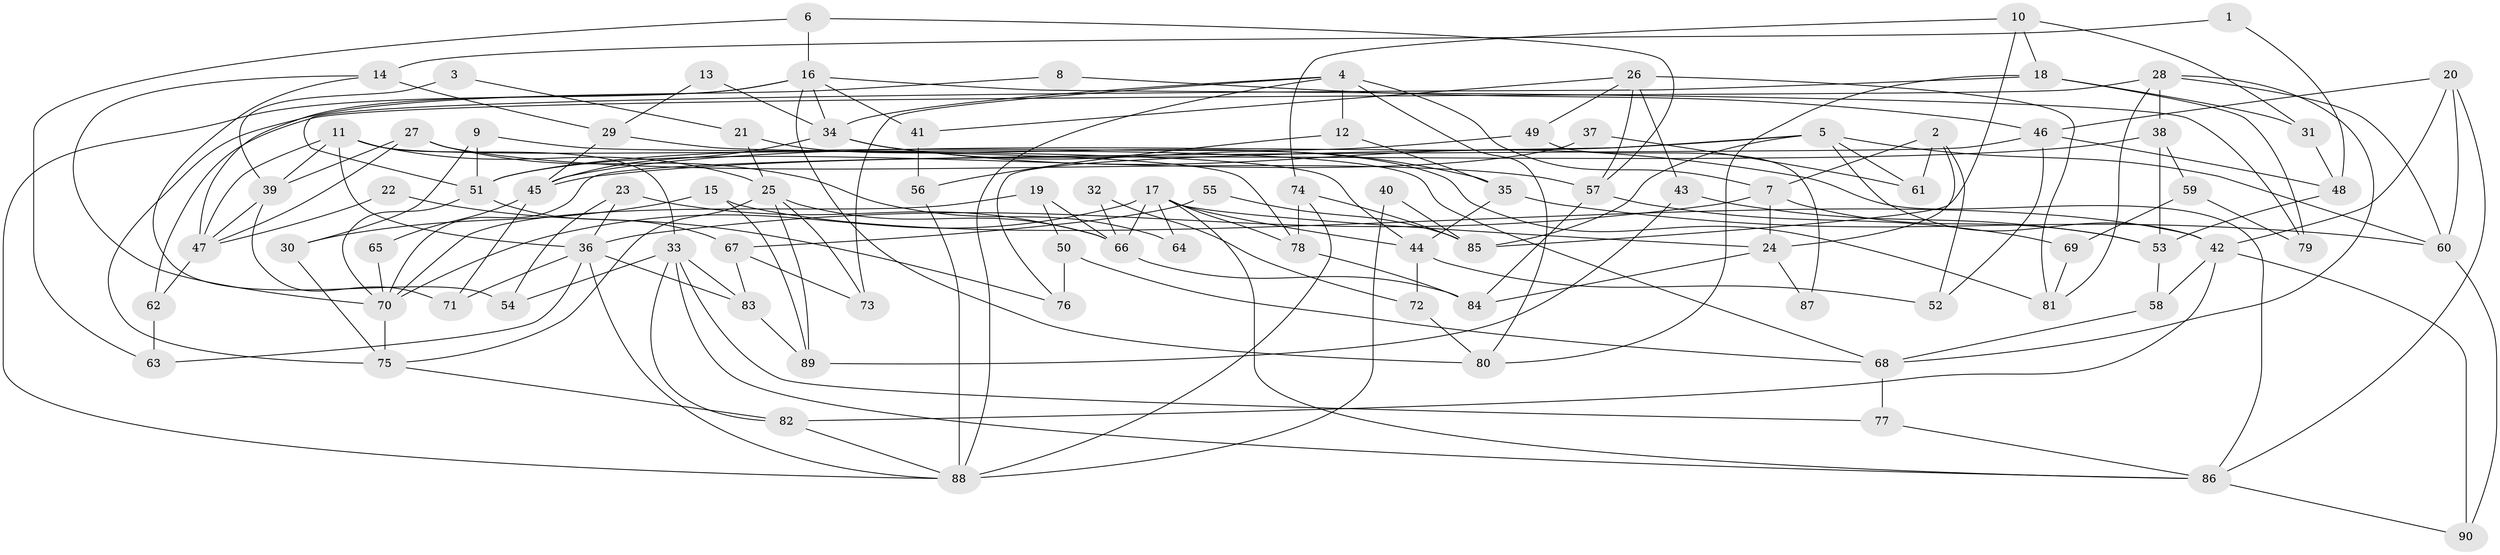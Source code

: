 // Generated by graph-tools (version 1.1) at 2025/02/03/09/25 03:02:08]
// undirected, 90 vertices, 180 edges
graph export_dot {
graph [start="1"]
  node [color=gray90,style=filled];
  1;
  2;
  3;
  4;
  5;
  6;
  7;
  8;
  9;
  10;
  11;
  12;
  13;
  14;
  15;
  16;
  17;
  18;
  19;
  20;
  21;
  22;
  23;
  24;
  25;
  26;
  27;
  28;
  29;
  30;
  31;
  32;
  33;
  34;
  35;
  36;
  37;
  38;
  39;
  40;
  41;
  42;
  43;
  44;
  45;
  46;
  47;
  48;
  49;
  50;
  51;
  52;
  53;
  54;
  55;
  56;
  57;
  58;
  59;
  60;
  61;
  62;
  63;
  64;
  65;
  66;
  67;
  68;
  69;
  70;
  71;
  72;
  73;
  74;
  75;
  76;
  77;
  78;
  79;
  80;
  81;
  82;
  83;
  84;
  85;
  86;
  87;
  88;
  89;
  90;
  1 -- 14;
  1 -- 48;
  2 -- 24;
  2 -- 7;
  2 -- 52;
  2 -- 61;
  3 -- 39;
  3 -- 21;
  4 -- 88;
  4 -- 73;
  4 -- 7;
  4 -- 12;
  4 -- 34;
  4 -- 80;
  5 -- 42;
  5 -- 45;
  5 -- 60;
  5 -- 61;
  5 -- 76;
  5 -- 85;
  6 -- 57;
  6 -- 63;
  6 -- 16;
  7 -- 53;
  7 -- 24;
  7 -- 36;
  8 -- 75;
  8 -- 46;
  9 -- 51;
  9 -- 44;
  9 -- 30;
  10 -- 18;
  10 -- 85;
  10 -- 31;
  10 -- 74;
  11 -- 33;
  11 -- 25;
  11 -- 36;
  11 -- 39;
  11 -- 47;
  11 -- 68;
  12 -- 35;
  12 -- 56;
  13 -- 29;
  13 -- 34;
  14 -- 70;
  14 -- 29;
  14 -- 54;
  15 -- 30;
  15 -- 42;
  15 -- 89;
  16 -- 88;
  16 -- 34;
  16 -- 41;
  16 -- 47;
  16 -- 79;
  16 -- 80;
  17 -- 86;
  17 -- 78;
  17 -- 24;
  17 -- 44;
  17 -- 64;
  17 -- 66;
  17 -- 70;
  18 -- 31;
  18 -- 80;
  18 -- 51;
  18 -- 79;
  19 -- 70;
  19 -- 66;
  19 -- 50;
  20 -- 42;
  20 -- 86;
  20 -- 46;
  20 -- 60;
  21 -- 25;
  21 -- 81;
  22 -- 47;
  22 -- 76;
  23 -- 36;
  23 -- 66;
  23 -- 54;
  24 -- 84;
  24 -- 87;
  25 -- 66;
  25 -- 89;
  25 -- 73;
  25 -- 75;
  26 -- 57;
  26 -- 41;
  26 -- 43;
  26 -- 49;
  26 -- 81;
  27 -- 47;
  27 -- 39;
  27 -- 57;
  27 -- 64;
  28 -- 60;
  28 -- 68;
  28 -- 38;
  28 -- 62;
  28 -- 81;
  29 -- 45;
  29 -- 78;
  30 -- 75;
  31 -- 48;
  32 -- 66;
  32 -- 72;
  33 -- 54;
  33 -- 86;
  33 -- 77;
  33 -- 82;
  33 -- 83;
  34 -- 35;
  34 -- 45;
  34 -- 86;
  35 -- 60;
  35 -- 44;
  36 -- 63;
  36 -- 71;
  36 -- 83;
  36 -- 88;
  37 -- 51;
  37 -- 61;
  38 -- 45;
  38 -- 53;
  38 -- 59;
  39 -- 47;
  39 -- 71;
  40 -- 88;
  40 -- 85;
  41 -- 56;
  42 -- 58;
  42 -- 82;
  42 -- 90;
  43 -- 89;
  43 -- 53;
  44 -- 52;
  44 -- 72;
  45 -- 71;
  45 -- 65;
  46 -- 52;
  46 -- 48;
  46 -- 70;
  47 -- 62;
  48 -- 53;
  49 -- 51;
  49 -- 87;
  50 -- 68;
  50 -- 76;
  51 -- 70;
  51 -- 67;
  53 -- 58;
  55 -- 85;
  55 -- 67;
  56 -- 88;
  57 -- 69;
  57 -- 84;
  58 -- 68;
  59 -- 79;
  59 -- 69;
  60 -- 90;
  62 -- 63;
  65 -- 70;
  66 -- 84;
  67 -- 83;
  67 -- 73;
  68 -- 77;
  69 -- 81;
  70 -- 75;
  72 -- 80;
  74 -- 88;
  74 -- 78;
  74 -- 85;
  75 -- 82;
  77 -- 86;
  78 -- 84;
  82 -- 88;
  83 -- 89;
  86 -- 90;
}
